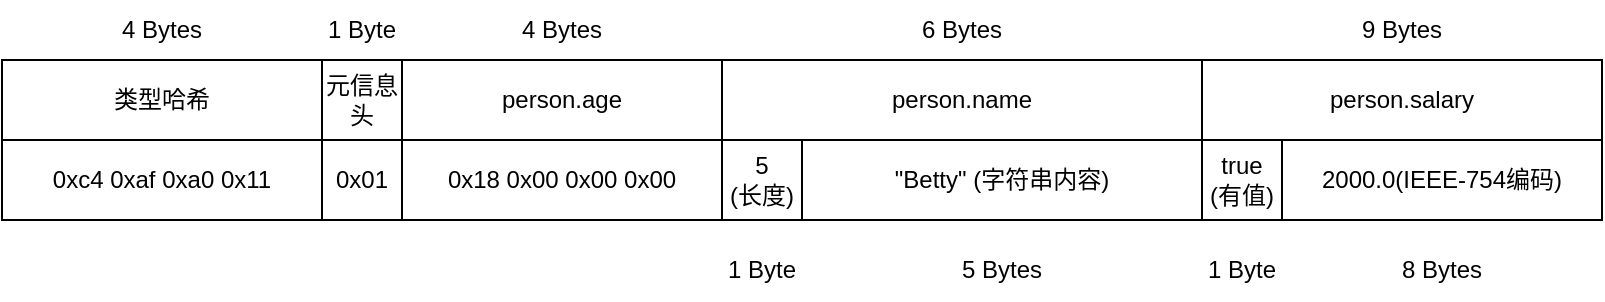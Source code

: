 <mxfile>
    <diagram id="PnY9nsG2CH0tk8q1LWO9" name="第 1 页">
        <mxGraphModel dx="498" dy="745" grid="1" gridSize="10" guides="1" tooltips="1" connect="1" arrows="1" fold="1" page="1" pageScale="1" pageWidth="827" pageHeight="1169" math="0" shadow="0">
            <root>
                <mxCell id="0"/>
                <mxCell id="1" parent="0"/>
                <mxCell id="6" value="4 Bytes" style="text;html=1;strokeColor=none;fillColor=none;align=center;verticalAlign=middle;whiteSpace=wrap;rounded=0;" parent="1" vertex="1">
                    <mxGeometry x="60" y="330" width="60" height="30" as="geometry"/>
                </mxCell>
                <mxCell id="7" value="4 Bytes" style="text;html=1;strokeColor=none;fillColor=none;align=center;verticalAlign=middle;whiteSpace=wrap;rounded=0;" parent="1" vertex="1">
                    <mxGeometry x="260" y="330" width="60" height="30" as="geometry"/>
                </mxCell>
                <mxCell id="8" value="6 Bytes" style="text;html=1;strokeColor=none;fillColor=none;align=center;verticalAlign=middle;whiteSpace=wrap;rounded=0;" parent="1" vertex="1">
                    <mxGeometry x="460" y="330" width="60" height="30" as="geometry"/>
                </mxCell>
                <mxCell id="9" value="5&lt;br&gt;(长度)" style="rounded=0;whiteSpace=wrap;html=1;fillColor=none;" parent="1" vertex="1">
                    <mxGeometry x="370" y="400" width="40" height="40" as="geometry"/>
                </mxCell>
                <mxCell id="10" value="&quot;Betty&quot; (字符串内容)" style="rounded=0;whiteSpace=wrap;html=1;fillColor=none;" parent="1" vertex="1">
                    <mxGeometry x="410" y="400" width="200" height="40" as="geometry"/>
                </mxCell>
                <mxCell id="11" value="5 Bytes" style="text;html=1;strokeColor=none;fillColor=none;align=center;verticalAlign=middle;whiteSpace=wrap;rounded=0;" parent="1" vertex="1">
                    <mxGeometry x="480" y="450" width="60" height="30" as="geometry"/>
                </mxCell>
                <mxCell id="12" value="1 Byte" style="text;html=1;strokeColor=none;fillColor=none;align=center;verticalAlign=middle;whiteSpace=wrap;rounded=0;" parent="1" vertex="1">
                    <mxGeometry x="360" y="450" width="60" height="30" as="geometry"/>
                </mxCell>
                <mxCell id="13" value="person.name" style="rounded=0;whiteSpace=wrap;html=1;fillColor=none;" parent="1" vertex="1">
                    <mxGeometry x="370" y="360" width="240" height="40" as="geometry"/>
                </mxCell>
                <mxCell id="15" value="0xc4 0xaf 0xa0 0x11" style="rounded=0;whiteSpace=wrap;html=1;fillColor=none;" parent="1" vertex="1">
                    <mxGeometry x="10" y="400" width="160" height="40" as="geometry"/>
                </mxCell>
                <mxCell id="16" value="类型哈希" style="rounded=0;whiteSpace=wrap;html=1;fillColor=none;" parent="1" vertex="1">
                    <mxGeometry x="10" y="360" width="160" height="40" as="geometry"/>
                </mxCell>
                <mxCell id="17" value="0x18 0x00 0x00 0x00" style="rounded=0;whiteSpace=wrap;html=1;fillColor=none;" parent="1" vertex="1">
                    <mxGeometry x="210" y="400" width="160" height="40" as="geometry"/>
                </mxCell>
                <mxCell id="18" value="person.age" style="rounded=0;whiteSpace=wrap;html=1;fillColor=none;" parent="1" vertex="1">
                    <mxGeometry x="210" y="360" width="160" height="40" as="geometry"/>
                </mxCell>
                <mxCell id="19" value="0x01" style="rounded=0;whiteSpace=wrap;html=1;fillColor=none;" parent="1" vertex="1">
                    <mxGeometry x="170" y="400" width="40" height="40" as="geometry"/>
                </mxCell>
                <mxCell id="20" value="元信息头" style="rounded=0;whiteSpace=wrap;html=1;fillColor=none;" parent="1" vertex="1">
                    <mxGeometry x="170" y="360" width="40" height="40" as="geometry"/>
                </mxCell>
                <mxCell id="21" value="1 Byte" style="text;html=1;strokeColor=none;fillColor=none;align=center;verticalAlign=middle;whiteSpace=wrap;rounded=0;" parent="1" vertex="1">
                    <mxGeometry x="160" y="330" width="60" height="30" as="geometry"/>
                </mxCell>
                <mxCell id="22" value="person.salary" style="rounded=0;whiteSpace=wrap;html=1;fillColor=none;" parent="1" vertex="1">
                    <mxGeometry x="610" y="360" width="200" height="40" as="geometry"/>
                </mxCell>
                <mxCell id="23" value="9 Bytes" style="text;html=1;strokeColor=none;fillColor=none;align=center;verticalAlign=middle;whiteSpace=wrap;rounded=0;" parent="1" vertex="1">
                    <mxGeometry x="680" y="330" width="60" height="30" as="geometry"/>
                </mxCell>
                <mxCell id="24" value="2000.0(IEEE-754编码)" style="rounded=0;whiteSpace=wrap;html=1;fillColor=none;" parent="1" vertex="1">
                    <mxGeometry x="650" y="400" width="160" height="40" as="geometry"/>
                </mxCell>
                <mxCell id="25" value="true&lt;br&gt;(有值)" style="rounded=0;whiteSpace=wrap;html=1;fillColor=none;" parent="1" vertex="1">
                    <mxGeometry x="610" y="400" width="40" height="40" as="geometry"/>
                </mxCell>
                <mxCell id="28" value="8 Bytes" style="text;html=1;strokeColor=none;fillColor=none;align=center;verticalAlign=middle;whiteSpace=wrap;rounded=0;" parent="1" vertex="1">
                    <mxGeometry x="700" y="450" width="60" height="30" as="geometry"/>
                </mxCell>
                <mxCell id="29" value="1 Byte" style="text;html=1;strokeColor=none;fillColor=none;align=center;verticalAlign=middle;whiteSpace=wrap;rounded=0;" parent="1" vertex="1">
                    <mxGeometry x="600" y="450" width="60" height="30" as="geometry"/>
                </mxCell>
            </root>
        </mxGraphModel>
    </diagram>
</mxfile>